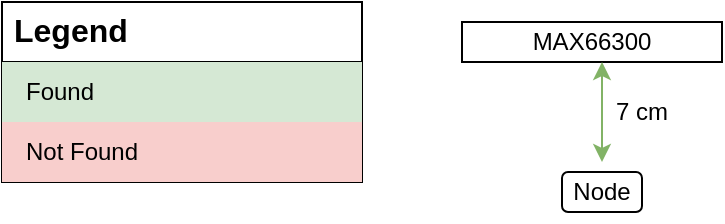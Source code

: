 <mxfile version="21.8.2" type="device">
  <diagram name="Page-1" id="c8O53qruzc1B3q58Vb2t">
    <mxGraphModel dx="1098" dy="820" grid="1" gridSize="10" guides="1" tooltips="1" connect="1" arrows="1" fold="1" page="1" pageScale="1" pageWidth="850" pageHeight="1100" math="0" shadow="0">
      <root>
        <mxCell id="0" />
        <mxCell id="1" parent="0" />
        <mxCell id="8PT2v400oT4VN-mgoMlK-16" value="Legend" style="shape=table;startSize=30;container=1;collapsible=0;childLayout=tableLayout;fontSize=16;align=left;verticalAlign=top;fontStyle=1;spacingLeft=6;spacing=0;resizable=0;" vertex="1" parent="1">
          <mxGeometry x="90" y="240" width="180" height="90" as="geometry" />
        </mxCell>
        <mxCell id="8PT2v400oT4VN-mgoMlK-17" value="" style="shape=tableRow;horizontal=0;startSize=0;swimlaneHead=0;swimlaneBody=0;strokeColor=inherit;top=0;left=0;bottom=0;right=0;collapsible=0;dropTarget=0;fillColor=none;points=[[0,0.5],[1,0.5]];portConstraint=eastwest;fontSize=12;" vertex="1" parent="8PT2v400oT4VN-mgoMlK-16">
          <mxGeometry y="30" width="180" height="30" as="geometry" />
        </mxCell>
        <mxCell id="8PT2v400oT4VN-mgoMlK-18" value="Found" style="shape=partialRectangle;html=1;whiteSpace=wrap;connectable=0;strokeColor=#82b366;overflow=hidden;fillColor=#d5e8d4;top=0;left=0;bottom=0;right=0;pointerEvents=1;fontSize=12;align=left;spacingLeft=10;spacingRight=4;" vertex="1" parent="8PT2v400oT4VN-mgoMlK-17">
          <mxGeometry width="180" height="30" as="geometry">
            <mxRectangle width="180" height="30" as="alternateBounds" />
          </mxGeometry>
        </mxCell>
        <mxCell id="8PT2v400oT4VN-mgoMlK-19" value="" style="shape=tableRow;horizontal=0;startSize=0;swimlaneHead=0;swimlaneBody=0;strokeColor=inherit;top=0;left=0;bottom=0;right=0;collapsible=0;dropTarget=0;fillColor=none;points=[[0,0.5],[1,0.5]];portConstraint=eastwest;fontSize=12;" vertex="1" parent="8PT2v400oT4VN-mgoMlK-16">
          <mxGeometry y="60" width="180" height="30" as="geometry" />
        </mxCell>
        <mxCell id="8PT2v400oT4VN-mgoMlK-20" value="Not Found" style="shape=partialRectangle;html=1;whiteSpace=wrap;connectable=0;strokeColor=#b85450;overflow=hidden;fillColor=#f8cecc;top=0;left=0;bottom=0;right=0;pointerEvents=1;fontSize=12;align=left;spacingLeft=10;spacingRight=4;" vertex="1" parent="8PT2v400oT4VN-mgoMlK-19">
          <mxGeometry width="180" height="30" as="geometry">
            <mxRectangle width="180" height="30" as="alternateBounds" />
          </mxGeometry>
        </mxCell>
        <mxCell id="8PT2v400oT4VN-mgoMlK-29" value="" style="group" vertex="1" connectable="0" parent="1">
          <mxGeometry x="320" y="245" width="130" height="30" as="geometry" />
        </mxCell>
        <mxCell id="8PT2v400oT4VN-mgoMlK-1" value="" style="rounded=0;whiteSpace=wrap;html=1;" vertex="1" parent="8PT2v400oT4VN-mgoMlK-29">
          <mxGeometry y="5" width="130" height="20" as="geometry" />
        </mxCell>
        <mxCell id="8PT2v400oT4VN-mgoMlK-2" value="MAX66300" style="text;html=1;strokeColor=none;fillColor=none;align=center;verticalAlign=middle;whiteSpace=wrap;rounded=0;" vertex="1" parent="8PT2v400oT4VN-mgoMlK-29">
          <mxGeometry x="35" width="60" height="30" as="geometry" />
        </mxCell>
        <mxCell id="8PT2v400oT4VN-mgoMlK-31" value="" style="endArrow=classic;startArrow=classic;html=1;rounded=0;fillColor=#d5e8d4;strokeColor=#82b366;" edge="1" parent="1" source="8PT2v400oT4VN-mgoMlK-37">
          <mxGeometry width="50" height="50" relative="1" as="geometry">
            <mxPoint x="390" y="320" as="sourcePoint" />
            <mxPoint x="390" y="270" as="targetPoint" />
          </mxGeometry>
        </mxCell>
        <mxCell id="8PT2v400oT4VN-mgoMlK-32" value="7 cm" style="text;html=1;strokeColor=none;fillColor=none;align=center;verticalAlign=middle;whiteSpace=wrap;rounded=0;" vertex="1" parent="1">
          <mxGeometry x="380" y="280" width="60" height="30" as="geometry" />
        </mxCell>
        <mxCell id="8PT2v400oT4VN-mgoMlK-38" value="" style="group" vertex="1" connectable="0" parent="1">
          <mxGeometry x="360" y="320" width="60" height="30" as="geometry" />
        </mxCell>
        <mxCell id="8PT2v400oT4VN-mgoMlK-36" value="" style="rounded=1;whiteSpace=wrap;html=1;" vertex="1" parent="8PT2v400oT4VN-mgoMlK-38">
          <mxGeometry x="10" y="5" width="40" height="20" as="geometry" />
        </mxCell>
        <mxCell id="8PT2v400oT4VN-mgoMlK-37" value="Node" style="text;html=1;strokeColor=none;fillColor=none;align=center;verticalAlign=middle;whiteSpace=wrap;rounded=0;" vertex="1" parent="8PT2v400oT4VN-mgoMlK-38">
          <mxGeometry width="60" height="30" as="geometry" />
        </mxCell>
      </root>
    </mxGraphModel>
  </diagram>
</mxfile>
